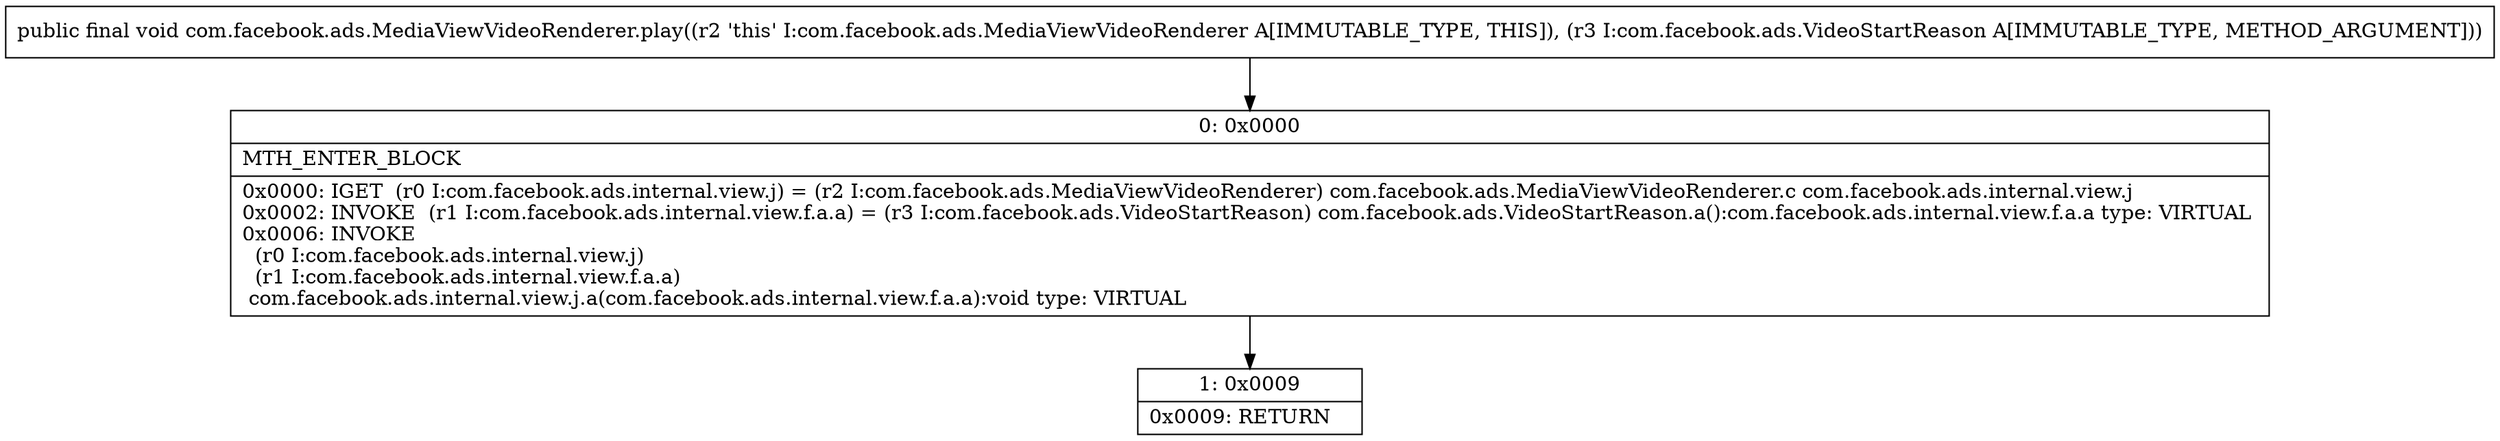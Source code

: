 digraph "CFG forcom.facebook.ads.MediaViewVideoRenderer.play(Lcom\/facebook\/ads\/VideoStartReason;)V" {
Node_0 [shape=record,label="{0\:\ 0x0000|MTH_ENTER_BLOCK\l|0x0000: IGET  (r0 I:com.facebook.ads.internal.view.j) = (r2 I:com.facebook.ads.MediaViewVideoRenderer) com.facebook.ads.MediaViewVideoRenderer.c com.facebook.ads.internal.view.j \l0x0002: INVOKE  (r1 I:com.facebook.ads.internal.view.f.a.a) = (r3 I:com.facebook.ads.VideoStartReason) com.facebook.ads.VideoStartReason.a():com.facebook.ads.internal.view.f.a.a type: VIRTUAL \l0x0006: INVOKE  \l  (r0 I:com.facebook.ads.internal.view.j)\l  (r1 I:com.facebook.ads.internal.view.f.a.a)\l com.facebook.ads.internal.view.j.a(com.facebook.ads.internal.view.f.a.a):void type: VIRTUAL \l}"];
Node_1 [shape=record,label="{1\:\ 0x0009|0x0009: RETURN   \l}"];
MethodNode[shape=record,label="{public final void com.facebook.ads.MediaViewVideoRenderer.play((r2 'this' I:com.facebook.ads.MediaViewVideoRenderer A[IMMUTABLE_TYPE, THIS]), (r3 I:com.facebook.ads.VideoStartReason A[IMMUTABLE_TYPE, METHOD_ARGUMENT])) }"];
MethodNode -> Node_0;
Node_0 -> Node_1;
}


